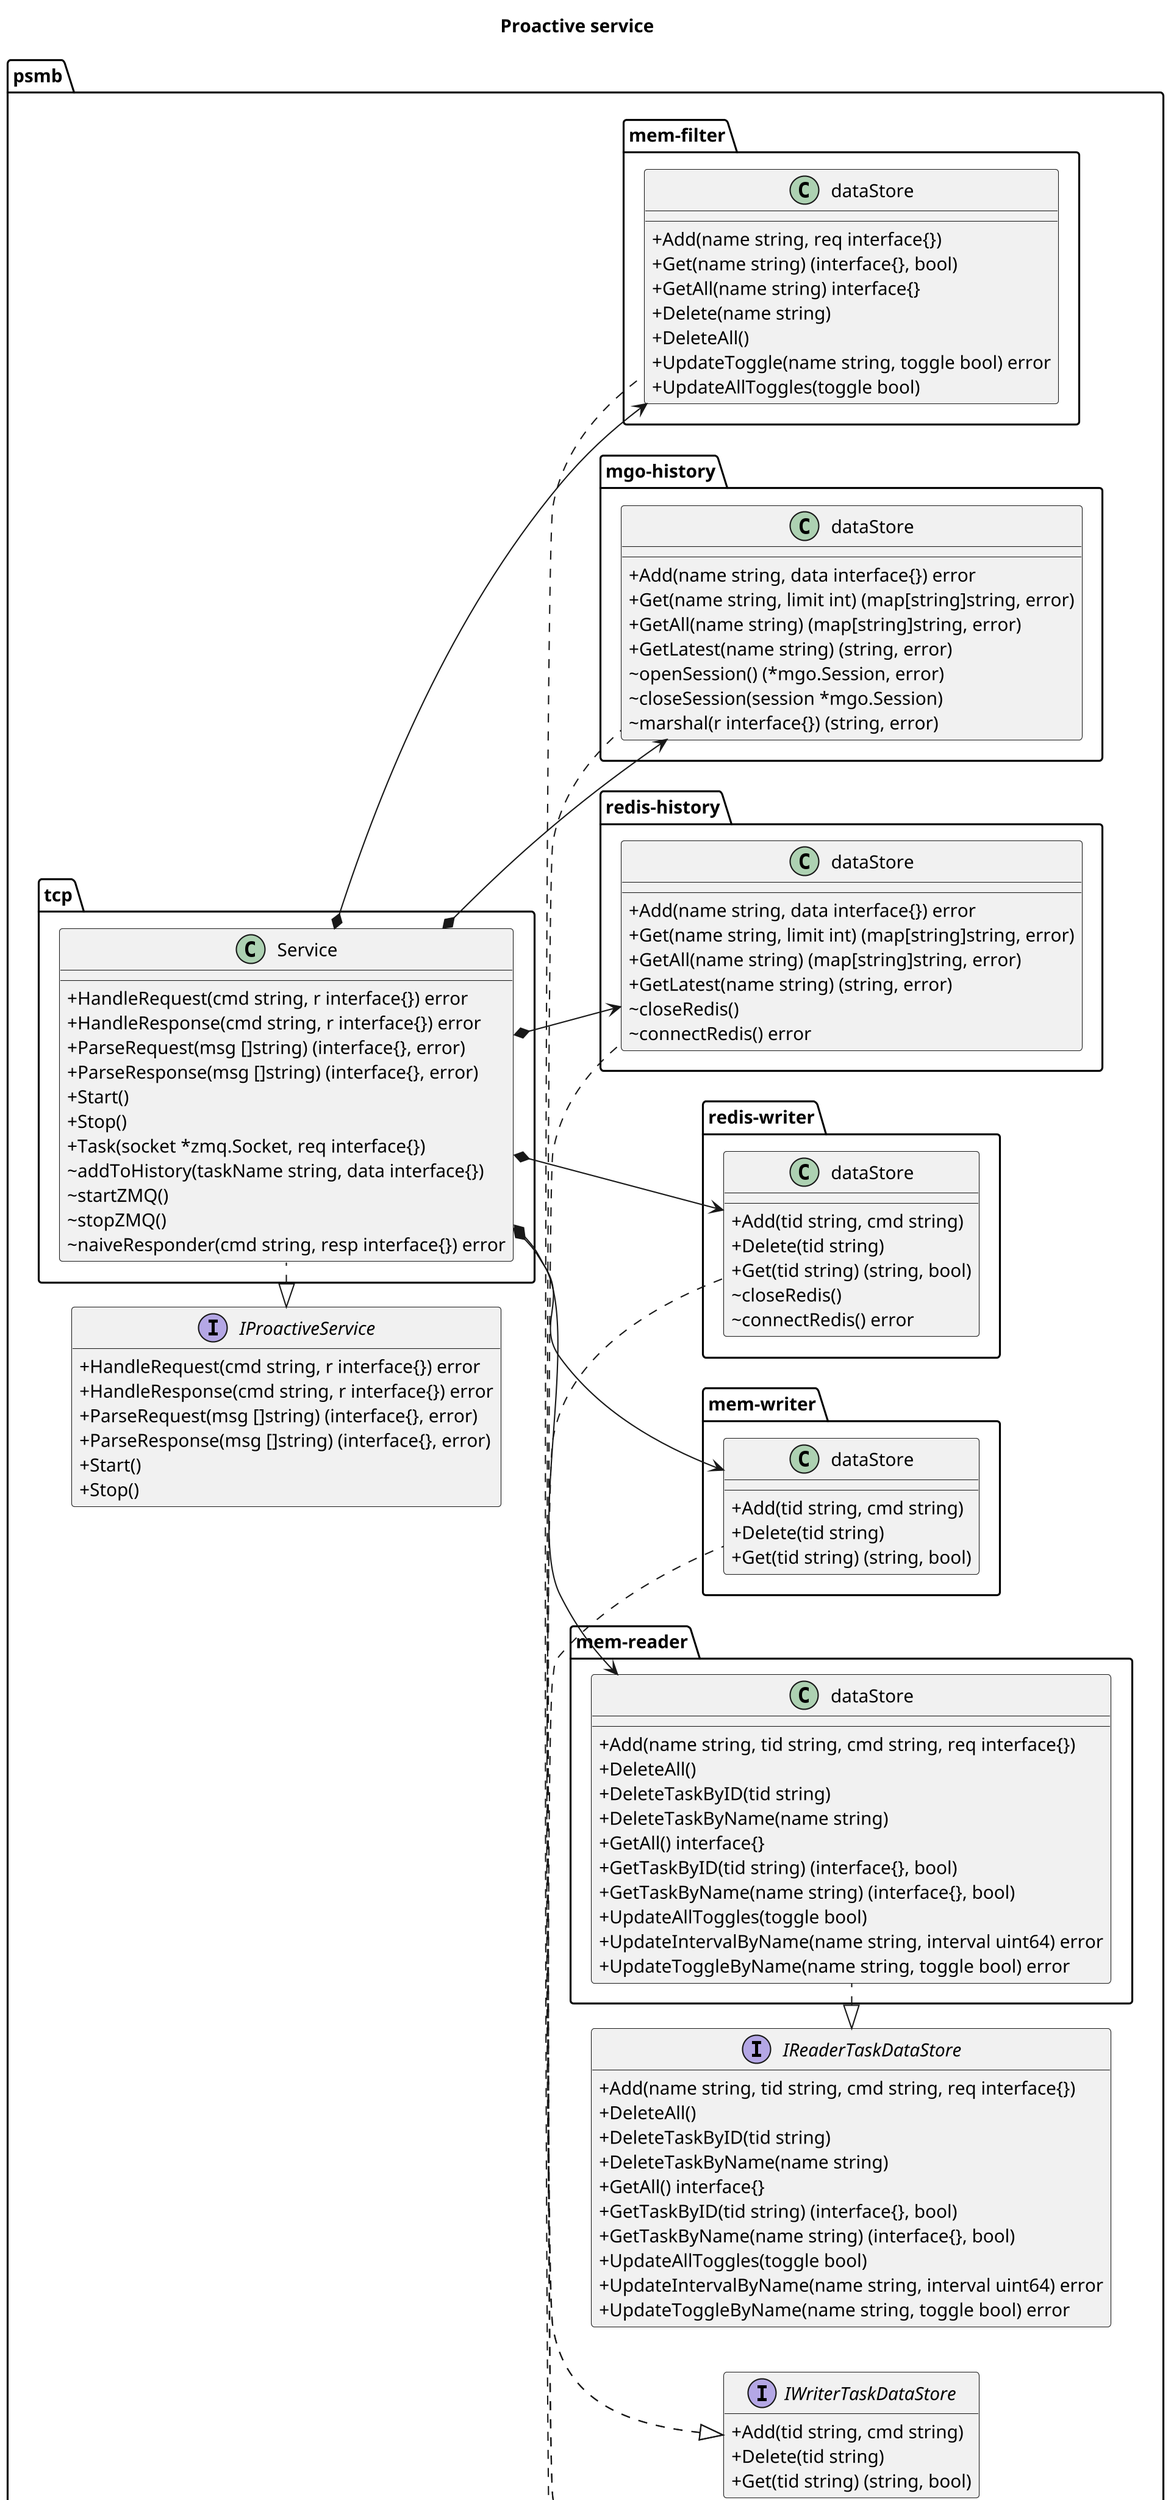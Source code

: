 @startuml

set namespaceSeparator /
scale 1920 width

title Proactive service

skinparam classAttributeIconSize 0

' implemented
"psmb/IReaderTaskDataStore" <|. "psmb/mem-reader/dataStore"
"psmb/IWriterTaskDataStore" <|. "psmb/mem-writer/dataStore"
"psmb/IWriterTaskDataStore" <|. "psmb/redis-writer/dataStore"
"psmb/IHistoryDataStore" <|. "psmb/redis-history/dataStore"
"psmb/IHistoryDataStore" <|. "psmb/mgo-history/dataStore"
"psmb/IProactiveService" <|. "psmb/tcp/Service"
"psmb/IFilterDataStore" <|. "psmb/mem-filter/dataStore"

' composition
"psmb/tcp/Service"  *-->  "psmb/mem-writer/dataStore"
"psmb/tcp/Service"  *-->  "psmb/redis-writer/dataStore"
"psmb/tcp/Service"  *-->  "psmb/redis-history/dataStore"
"psmb/tcp/Service"  *-->  "psmb/mgo-history/dataStore"
"psmb/tcp/Service"  *-->  "psmb/mem-reader/dataStore"
"psmb/tcp/Service"  *-->  "psmb/mem-filter/dataStore"

class psmb/redis-writer/dataStore {
    +Add(tid string, cmd string)
    +Delete(tid string)
    +Get(tid string) (string, bool)
    ~closeRedis()
    ~connectRedis() error
}

class psmb/mem-writer/dataStore {
    +Add(tid string, cmd string)
    +Delete(tid string)
    +Get(tid string) (string, bool)
}

class psmb/mem-reader/dataStore {
    +Add(name string, tid string, cmd string, req interface{})
    +DeleteAll()
    +DeleteTaskByID(tid string)
    +DeleteTaskByName(name string)
    +GetAll() interface{}
    +GetTaskByID(tid string) (interface{}, bool)
    +GetTaskByName(name string) (interface{}, bool)
    +UpdateAllToggles(toggle bool)
    +UpdateIntervalByName(name string, interval uint64) error
    +UpdateToggleByName(name string, toggle bool) error
}

class psmb/redis-history/dataStore {
    +Add(name string, data interface{}) error
    +Get(name string, limit int) (map[string]string, error)
    +GetAll(name string) (map[string]string, error)
    +GetLatest(name string) (string, error)
    ~closeRedis()
    ~connectRedis() error
}

class psmb/mgo-history/dataStore {
    +Add(name string, data interface{}) error
    +Get(name string, limit int) (map[string]string, error)
    +GetAll(name string) (map[string]string, error)
    +GetLatest(name string) (string, error)
    ~openSession() (*mgo.Session, error)
    ~closeSession(session *mgo.Session)
    ~marshal(r interface{}) (string, error)
}

class psmb/tcp/Service {
    +HandleRequest(cmd string, r interface{}) error
    +HandleResponse(cmd string, r interface{}) error
    +ParseRequest(msg []string) (interface{}, error)
    +ParseResponse(msg []string) (interface{}, error)
    +Start()
    +Stop()
    +Task(socket *zmq.Socket, req interface{})
    ~addToHistory(taskName string, data interface{})
    ~startZMQ()
    ~stopZMQ()
    ~naiveResponder(cmd string, resp interface{}) error
}

class psmb/mem-filter/dataStore {
	+Add(name string, req interface{})
	+Get(name string) (interface{}, bool)
	+GetAll(name string) interface{}
	+Delete(name string)
	+DeleteAll()
	+UpdateToggle(name string, toggle bool) error
	+UpdateAllToggles(toggle bool)
}

interface psmb/IHistoryDataStore {
    +Add(name string, data interface{}) error
    +Get(name string, limit int) (map[string]string, error)
    +GetAll(name string) (map[string]string, error)
    +GetLatest(name string) (string, error)
}

interface psmb/IReaderTaskDataStore {
    +Add(name string, tid string, cmd string, req interface{})
    +DeleteAll()
    +DeleteTaskByID(tid string)
    +DeleteTaskByName(name string)
    +GetAll() interface{}
    +GetTaskByID(tid string) (interface{}, bool)
    +GetTaskByName(name string) (interface{}, bool)
    +UpdateAllToggles(toggle bool)
    +UpdateIntervalByName(name string, interval uint64) error
    +UpdateToggleByName(name string, toggle bool) error
}

interface psmb/IFilterDataStore {
	+Add(name string, req interface{})
	+Get(name string) (interface{}, bool)
	+GetAll(name string) interface{}
	+Delete(name string)
	+DeleteAll()
	+UpdateToggle(name string, toggle bool) error
	+UpdateAllToggles(toggle bool)
}

interface psmb/IWriterTaskDataStore {
    +Add(tid string, cmd string)
    +Delete(tid string)
    +Get(tid string) (string, bool)
}

interface psmb/IProactiveService {
    +HandleRequest(cmd string, r interface{}) error
    +HandleResponse(cmd string, r interface{}) error
    +ParseRequest(msg []string) (interface{}, error)
    +ParseResponse(msg []string) (interface{}, error)
    +Start()
    +Stop()
}

/'
note top of psmb/IProactiveService : Proactive service contracts
note top of psmb/IWriterTaskDataStore : Writer datastore contracts
note top of psmb/IReaderTaskDataStore : Reader datastore contracts
note top of psmb/IHistoryDataStore : Historian datastore contracts
'/

left to right direction

caption @taka-wang

hide interface fields

@enduml